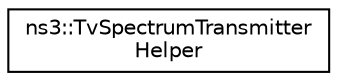 digraph "Graphical Class Hierarchy"
{
 // LATEX_PDF_SIZE
  edge [fontname="Helvetica",fontsize="10",labelfontname="Helvetica",labelfontsize="10"];
  node [fontname="Helvetica",fontsize="10",shape=record];
  rankdir="LR";
  Node0 [label="ns3::TvSpectrumTransmitter\lHelper",height=0.2,width=0.4,color="black", fillcolor="white", style="filled",URL="$classns3_1_1_tv_spectrum_transmitter_helper.html",tooltip="Helper class which uses TvSpectrumTransmitter class to create customizable TV transmitter(s) that tra..."];
}
